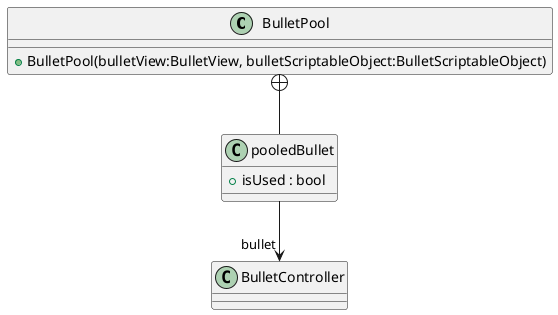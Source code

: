 @startuml
class BulletPool {
    + BulletPool(bulletView:BulletView, bulletScriptableObject:BulletScriptableObject)
}
class pooledBullet {
    + isUsed : bool
}
BulletPool +-- pooledBullet
pooledBullet --> "bullet" BulletController
@enduml
